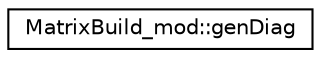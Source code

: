 digraph "Graphical Class Hierarchy"
{
 // LATEX_PDF_SIZE
  edge [fontname="Helvetica",fontsize="10",labelfontname="Helvetica",labelfontsize="10"];
  node [fontname="Helvetica",fontsize="10",shape=record];
  rankdir="LR";
  Node0 [label="MatrixBuild_mod::genDiag",height=0.2,width=0.4,color="black", fillcolor="white", style="filled",URL="$interfaceMatrixBuild__mod_1_1genDiag.html",tooltip="Generate and return the diagonal elements of the input matrix of arbitrary shape."];
}
